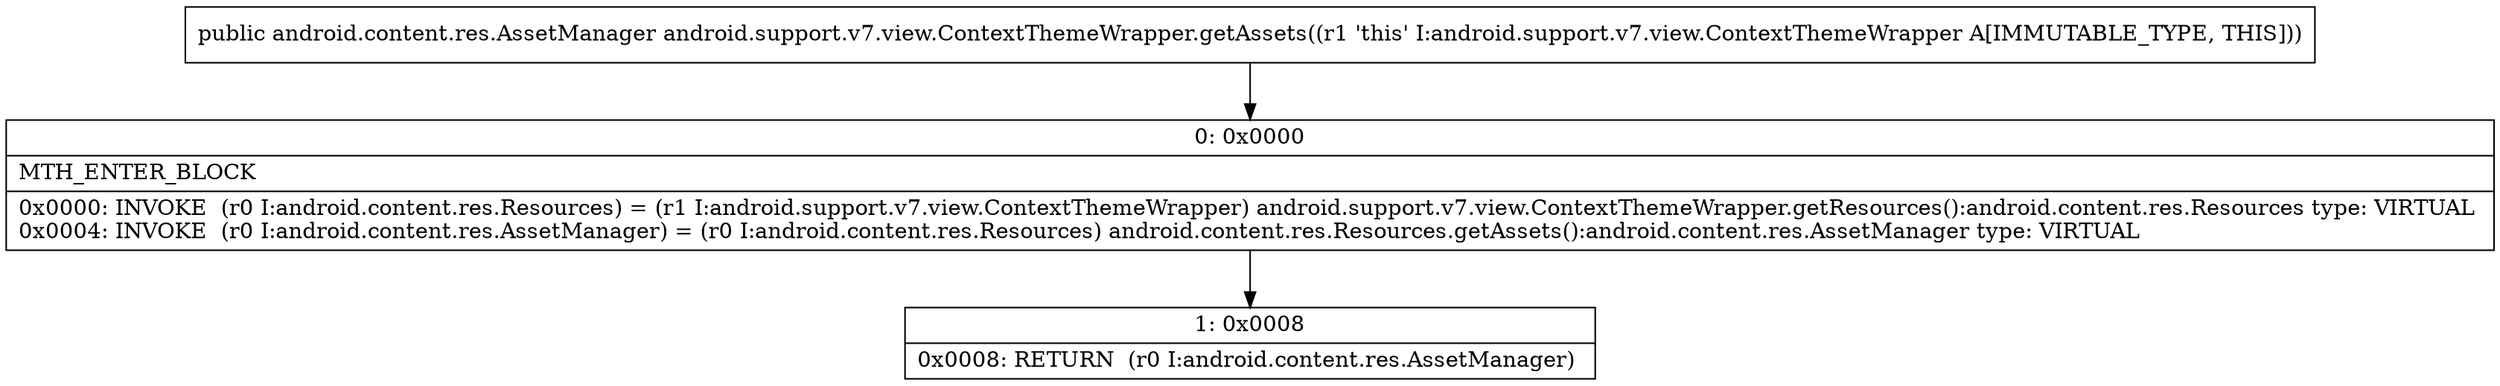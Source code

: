 digraph "CFG forandroid.support.v7.view.ContextThemeWrapper.getAssets()Landroid\/content\/res\/AssetManager;" {
Node_0 [shape=record,label="{0\:\ 0x0000|MTH_ENTER_BLOCK\l|0x0000: INVOKE  (r0 I:android.content.res.Resources) = (r1 I:android.support.v7.view.ContextThemeWrapper) android.support.v7.view.ContextThemeWrapper.getResources():android.content.res.Resources type: VIRTUAL \l0x0004: INVOKE  (r0 I:android.content.res.AssetManager) = (r0 I:android.content.res.Resources) android.content.res.Resources.getAssets():android.content.res.AssetManager type: VIRTUAL \l}"];
Node_1 [shape=record,label="{1\:\ 0x0008|0x0008: RETURN  (r0 I:android.content.res.AssetManager) \l}"];
MethodNode[shape=record,label="{public android.content.res.AssetManager android.support.v7.view.ContextThemeWrapper.getAssets((r1 'this' I:android.support.v7.view.ContextThemeWrapper A[IMMUTABLE_TYPE, THIS])) }"];
MethodNode -> Node_0;
Node_0 -> Node_1;
}

